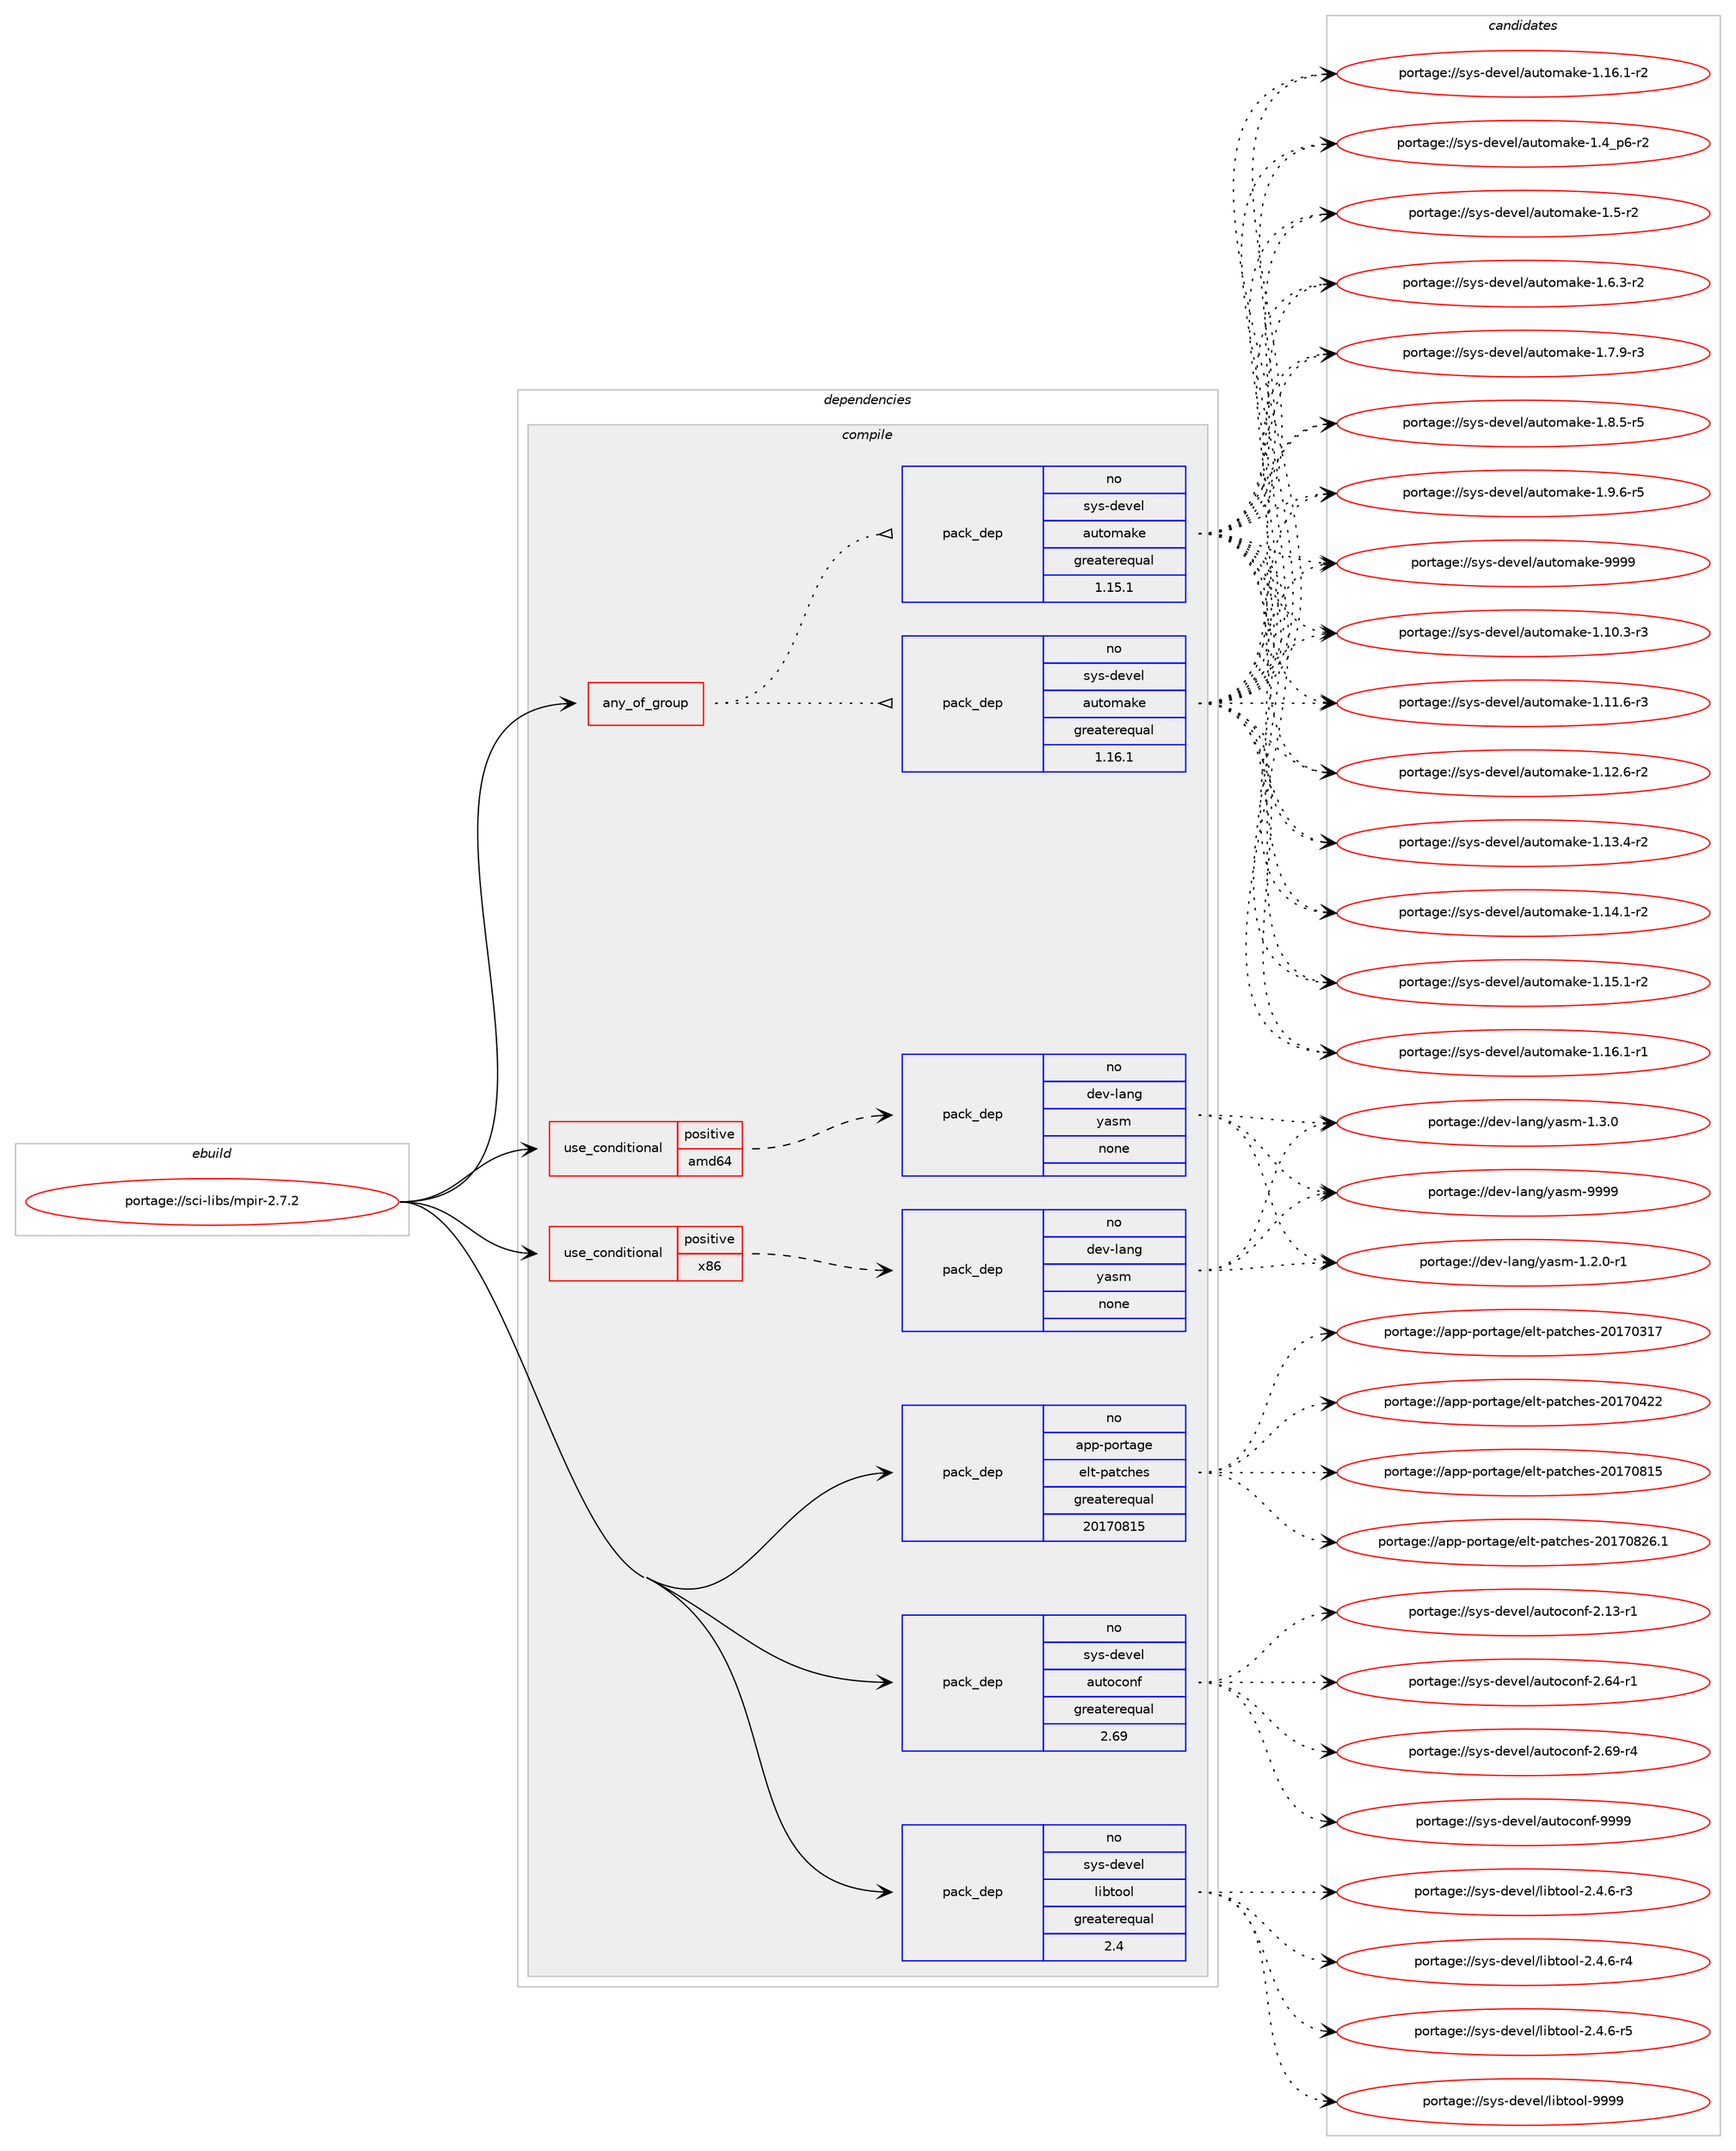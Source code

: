 digraph prolog {

# *************
# Graph options
# *************

newrank=true;
concentrate=true;
compound=true;
graph [rankdir=LR,fontname=Helvetica,fontsize=10,ranksep=1.5];#, ranksep=2.5, nodesep=0.2];
edge  [arrowhead=vee];
node  [fontname=Helvetica,fontsize=10];

# **********
# The ebuild
# **********

subgraph cluster_leftcol {
color=gray;
rank=same;
label=<<i>ebuild</i>>;
id [label="portage://sci-libs/mpir-2.7.2", color=red, width=4, href="../sci-libs/mpir-2.7.2.svg"];
}

# ****************
# The dependencies
# ****************

subgraph cluster_midcol {
color=gray;
label=<<i>dependencies</i>>;
subgraph cluster_compile {
fillcolor="#eeeeee";
style=filled;
label=<<i>compile</i>>;
subgraph any6458 {
dependency391650 [label=<<TABLE BORDER="0" CELLBORDER="1" CELLSPACING="0" CELLPADDING="4"><TR><TD CELLPADDING="10">any_of_group</TD></TR></TABLE>>, shape=none, color=red];subgraph pack288007 {
dependency391651 [label=<<TABLE BORDER="0" CELLBORDER="1" CELLSPACING="0" CELLPADDING="4" WIDTH="220"><TR><TD ROWSPAN="6" CELLPADDING="30">pack_dep</TD></TR><TR><TD WIDTH="110">no</TD></TR><TR><TD>sys-devel</TD></TR><TR><TD>automake</TD></TR><TR><TD>greaterequal</TD></TR><TR><TD>1.16.1</TD></TR></TABLE>>, shape=none, color=blue];
}
dependency391650:e -> dependency391651:w [weight=20,style="dotted",arrowhead="oinv"];
subgraph pack288008 {
dependency391652 [label=<<TABLE BORDER="0" CELLBORDER="1" CELLSPACING="0" CELLPADDING="4" WIDTH="220"><TR><TD ROWSPAN="6" CELLPADDING="30">pack_dep</TD></TR><TR><TD WIDTH="110">no</TD></TR><TR><TD>sys-devel</TD></TR><TR><TD>automake</TD></TR><TR><TD>greaterequal</TD></TR><TR><TD>1.15.1</TD></TR></TABLE>>, shape=none, color=blue];
}
dependency391650:e -> dependency391652:w [weight=20,style="dotted",arrowhead="oinv"];
}
id:e -> dependency391650:w [weight=20,style="solid",arrowhead="vee"];
subgraph cond96981 {
dependency391653 [label=<<TABLE BORDER="0" CELLBORDER="1" CELLSPACING="0" CELLPADDING="4"><TR><TD ROWSPAN="3" CELLPADDING="10">use_conditional</TD></TR><TR><TD>positive</TD></TR><TR><TD>amd64</TD></TR></TABLE>>, shape=none, color=red];
subgraph pack288009 {
dependency391654 [label=<<TABLE BORDER="0" CELLBORDER="1" CELLSPACING="0" CELLPADDING="4" WIDTH="220"><TR><TD ROWSPAN="6" CELLPADDING="30">pack_dep</TD></TR><TR><TD WIDTH="110">no</TD></TR><TR><TD>dev-lang</TD></TR><TR><TD>yasm</TD></TR><TR><TD>none</TD></TR><TR><TD></TD></TR></TABLE>>, shape=none, color=blue];
}
dependency391653:e -> dependency391654:w [weight=20,style="dashed",arrowhead="vee"];
}
id:e -> dependency391653:w [weight=20,style="solid",arrowhead="vee"];
subgraph cond96982 {
dependency391655 [label=<<TABLE BORDER="0" CELLBORDER="1" CELLSPACING="0" CELLPADDING="4"><TR><TD ROWSPAN="3" CELLPADDING="10">use_conditional</TD></TR><TR><TD>positive</TD></TR><TR><TD>x86</TD></TR></TABLE>>, shape=none, color=red];
subgraph pack288010 {
dependency391656 [label=<<TABLE BORDER="0" CELLBORDER="1" CELLSPACING="0" CELLPADDING="4" WIDTH="220"><TR><TD ROWSPAN="6" CELLPADDING="30">pack_dep</TD></TR><TR><TD WIDTH="110">no</TD></TR><TR><TD>dev-lang</TD></TR><TR><TD>yasm</TD></TR><TR><TD>none</TD></TR><TR><TD></TD></TR></TABLE>>, shape=none, color=blue];
}
dependency391655:e -> dependency391656:w [weight=20,style="dashed",arrowhead="vee"];
}
id:e -> dependency391655:w [weight=20,style="solid",arrowhead="vee"];
subgraph pack288011 {
dependency391657 [label=<<TABLE BORDER="0" CELLBORDER="1" CELLSPACING="0" CELLPADDING="4" WIDTH="220"><TR><TD ROWSPAN="6" CELLPADDING="30">pack_dep</TD></TR><TR><TD WIDTH="110">no</TD></TR><TR><TD>app-portage</TD></TR><TR><TD>elt-patches</TD></TR><TR><TD>greaterequal</TD></TR><TR><TD>20170815</TD></TR></TABLE>>, shape=none, color=blue];
}
id:e -> dependency391657:w [weight=20,style="solid",arrowhead="vee"];
subgraph pack288012 {
dependency391658 [label=<<TABLE BORDER="0" CELLBORDER="1" CELLSPACING="0" CELLPADDING="4" WIDTH="220"><TR><TD ROWSPAN="6" CELLPADDING="30">pack_dep</TD></TR><TR><TD WIDTH="110">no</TD></TR><TR><TD>sys-devel</TD></TR><TR><TD>autoconf</TD></TR><TR><TD>greaterequal</TD></TR><TR><TD>2.69</TD></TR></TABLE>>, shape=none, color=blue];
}
id:e -> dependency391658:w [weight=20,style="solid",arrowhead="vee"];
subgraph pack288013 {
dependency391659 [label=<<TABLE BORDER="0" CELLBORDER="1" CELLSPACING="0" CELLPADDING="4" WIDTH="220"><TR><TD ROWSPAN="6" CELLPADDING="30">pack_dep</TD></TR><TR><TD WIDTH="110">no</TD></TR><TR><TD>sys-devel</TD></TR><TR><TD>libtool</TD></TR><TR><TD>greaterequal</TD></TR><TR><TD>2.4</TD></TR></TABLE>>, shape=none, color=blue];
}
id:e -> dependency391659:w [weight=20,style="solid",arrowhead="vee"];
}
subgraph cluster_compileandrun {
fillcolor="#eeeeee";
style=filled;
label=<<i>compile and run</i>>;
}
subgraph cluster_run {
fillcolor="#eeeeee";
style=filled;
label=<<i>run</i>>;
}
}

# **************
# The candidates
# **************

subgraph cluster_choices {
rank=same;
color=gray;
label=<<i>candidates</i>>;

subgraph choice288007 {
color=black;
nodesep=1;
choiceportage11512111545100101118101108479711711611110997107101454946494846514511451 [label="portage://sys-devel/automake-1.10.3-r3", color=red, width=4,href="../sys-devel/automake-1.10.3-r3.svg"];
choiceportage11512111545100101118101108479711711611110997107101454946494946544511451 [label="portage://sys-devel/automake-1.11.6-r3", color=red, width=4,href="../sys-devel/automake-1.11.6-r3.svg"];
choiceportage11512111545100101118101108479711711611110997107101454946495046544511450 [label="portage://sys-devel/automake-1.12.6-r2", color=red, width=4,href="../sys-devel/automake-1.12.6-r2.svg"];
choiceportage11512111545100101118101108479711711611110997107101454946495146524511450 [label="portage://sys-devel/automake-1.13.4-r2", color=red, width=4,href="../sys-devel/automake-1.13.4-r2.svg"];
choiceportage11512111545100101118101108479711711611110997107101454946495246494511450 [label="portage://sys-devel/automake-1.14.1-r2", color=red, width=4,href="../sys-devel/automake-1.14.1-r2.svg"];
choiceportage11512111545100101118101108479711711611110997107101454946495346494511450 [label="portage://sys-devel/automake-1.15.1-r2", color=red, width=4,href="../sys-devel/automake-1.15.1-r2.svg"];
choiceportage11512111545100101118101108479711711611110997107101454946495446494511449 [label="portage://sys-devel/automake-1.16.1-r1", color=red, width=4,href="../sys-devel/automake-1.16.1-r1.svg"];
choiceportage11512111545100101118101108479711711611110997107101454946495446494511450 [label="portage://sys-devel/automake-1.16.1-r2", color=red, width=4,href="../sys-devel/automake-1.16.1-r2.svg"];
choiceportage115121115451001011181011084797117116111109971071014549465295112544511450 [label="portage://sys-devel/automake-1.4_p6-r2", color=red, width=4,href="../sys-devel/automake-1.4_p6-r2.svg"];
choiceportage11512111545100101118101108479711711611110997107101454946534511450 [label="portage://sys-devel/automake-1.5-r2", color=red, width=4,href="../sys-devel/automake-1.5-r2.svg"];
choiceportage115121115451001011181011084797117116111109971071014549465446514511450 [label="portage://sys-devel/automake-1.6.3-r2", color=red, width=4,href="../sys-devel/automake-1.6.3-r2.svg"];
choiceportage115121115451001011181011084797117116111109971071014549465546574511451 [label="portage://sys-devel/automake-1.7.9-r3", color=red, width=4,href="../sys-devel/automake-1.7.9-r3.svg"];
choiceportage115121115451001011181011084797117116111109971071014549465646534511453 [label="portage://sys-devel/automake-1.8.5-r5", color=red, width=4,href="../sys-devel/automake-1.8.5-r5.svg"];
choiceportage115121115451001011181011084797117116111109971071014549465746544511453 [label="portage://sys-devel/automake-1.9.6-r5", color=red, width=4,href="../sys-devel/automake-1.9.6-r5.svg"];
choiceportage115121115451001011181011084797117116111109971071014557575757 [label="portage://sys-devel/automake-9999", color=red, width=4,href="../sys-devel/automake-9999.svg"];
dependency391651:e -> choiceportage11512111545100101118101108479711711611110997107101454946494846514511451:w [style=dotted,weight="100"];
dependency391651:e -> choiceportage11512111545100101118101108479711711611110997107101454946494946544511451:w [style=dotted,weight="100"];
dependency391651:e -> choiceportage11512111545100101118101108479711711611110997107101454946495046544511450:w [style=dotted,weight="100"];
dependency391651:e -> choiceportage11512111545100101118101108479711711611110997107101454946495146524511450:w [style=dotted,weight="100"];
dependency391651:e -> choiceportage11512111545100101118101108479711711611110997107101454946495246494511450:w [style=dotted,weight="100"];
dependency391651:e -> choiceportage11512111545100101118101108479711711611110997107101454946495346494511450:w [style=dotted,weight="100"];
dependency391651:e -> choiceportage11512111545100101118101108479711711611110997107101454946495446494511449:w [style=dotted,weight="100"];
dependency391651:e -> choiceportage11512111545100101118101108479711711611110997107101454946495446494511450:w [style=dotted,weight="100"];
dependency391651:e -> choiceportage115121115451001011181011084797117116111109971071014549465295112544511450:w [style=dotted,weight="100"];
dependency391651:e -> choiceportage11512111545100101118101108479711711611110997107101454946534511450:w [style=dotted,weight="100"];
dependency391651:e -> choiceportage115121115451001011181011084797117116111109971071014549465446514511450:w [style=dotted,weight="100"];
dependency391651:e -> choiceportage115121115451001011181011084797117116111109971071014549465546574511451:w [style=dotted,weight="100"];
dependency391651:e -> choiceportage115121115451001011181011084797117116111109971071014549465646534511453:w [style=dotted,weight="100"];
dependency391651:e -> choiceportage115121115451001011181011084797117116111109971071014549465746544511453:w [style=dotted,weight="100"];
dependency391651:e -> choiceportage115121115451001011181011084797117116111109971071014557575757:w [style=dotted,weight="100"];
}
subgraph choice288008 {
color=black;
nodesep=1;
choiceportage11512111545100101118101108479711711611110997107101454946494846514511451 [label="portage://sys-devel/automake-1.10.3-r3", color=red, width=4,href="../sys-devel/automake-1.10.3-r3.svg"];
choiceportage11512111545100101118101108479711711611110997107101454946494946544511451 [label="portage://sys-devel/automake-1.11.6-r3", color=red, width=4,href="../sys-devel/automake-1.11.6-r3.svg"];
choiceportage11512111545100101118101108479711711611110997107101454946495046544511450 [label="portage://sys-devel/automake-1.12.6-r2", color=red, width=4,href="../sys-devel/automake-1.12.6-r2.svg"];
choiceportage11512111545100101118101108479711711611110997107101454946495146524511450 [label="portage://sys-devel/automake-1.13.4-r2", color=red, width=4,href="../sys-devel/automake-1.13.4-r2.svg"];
choiceportage11512111545100101118101108479711711611110997107101454946495246494511450 [label="portage://sys-devel/automake-1.14.1-r2", color=red, width=4,href="../sys-devel/automake-1.14.1-r2.svg"];
choiceportage11512111545100101118101108479711711611110997107101454946495346494511450 [label="portage://sys-devel/automake-1.15.1-r2", color=red, width=4,href="../sys-devel/automake-1.15.1-r2.svg"];
choiceportage11512111545100101118101108479711711611110997107101454946495446494511449 [label="portage://sys-devel/automake-1.16.1-r1", color=red, width=4,href="../sys-devel/automake-1.16.1-r1.svg"];
choiceportage11512111545100101118101108479711711611110997107101454946495446494511450 [label="portage://sys-devel/automake-1.16.1-r2", color=red, width=4,href="../sys-devel/automake-1.16.1-r2.svg"];
choiceportage115121115451001011181011084797117116111109971071014549465295112544511450 [label="portage://sys-devel/automake-1.4_p6-r2", color=red, width=4,href="../sys-devel/automake-1.4_p6-r2.svg"];
choiceportage11512111545100101118101108479711711611110997107101454946534511450 [label="portage://sys-devel/automake-1.5-r2", color=red, width=4,href="../sys-devel/automake-1.5-r2.svg"];
choiceportage115121115451001011181011084797117116111109971071014549465446514511450 [label="portage://sys-devel/automake-1.6.3-r2", color=red, width=4,href="../sys-devel/automake-1.6.3-r2.svg"];
choiceportage115121115451001011181011084797117116111109971071014549465546574511451 [label="portage://sys-devel/automake-1.7.9-r3", color=red, width=4,href="../sys-devel/automake-1.7.9-r3.svg"];
choiceportage115121115451001011181011084797117116111109971071014549465646534511453 [label="portage://sys-devel/automake-1.8.5-r5", color=red, width=4,href="../sys-devel/automake-1.8.5-r5.svg"];
choiceportage115121115451001011181011084797117116111109971071014549465746544511453 [label="portage://sys-devel/automake-1.9.6-r5", color=red, width=4,href="../sys-devel/automake-1.9.6-r5.svg"];
choiceportage115121115451001011181011084797117116111109971071014557575757 [label="portage://sys-devel/automake-9999", color=red, width=4,href="../sys-devel/automake-9999.svg"];
dependency391652:e -> choiceportage11512111545100101118101108479711711611110997107101454946494846514511451:w [style=dotted,weight="100"];
dependency391652:e -> choiceportage11512111545100101118101108479711711611110997107101454946494946544511451:w [style=dotted,weight="100"];
dependency391652:e -> choiceportage11512111545100101118101108479711711611110997107101454946495046544511450:w [style=dotted,weight="100"];
dependency391652:e -> choiceportage11512111545100101118101108479711711611110997107101454946495146524511450:w [style=dotted,weight="100"];
dependency391652:e -> choiceportage11512111545100101118101108479711711611110997107101454946495246494511450:w [style=dotted,weight="100"];
dependency391652:e -> choiceportage11512111545100101118101108479711711611110997107101454946495346494511450:w [style=dotted,weight="100"];
dependency391652:e -> choiceportage11512111545100101118101108479711711611110997107101454946495446494511449:w [style=dotted,weight="100"];
dependency391652:e -> choiceportage11512111545100101118101108479711711611110997107101454946495446494511450:w [style=dotted,weight="100"];
dependency391652:e -> choiceportage115121115451001011181011084797117116111109971071014549465295112544511450:w [style=dotted,weight="100"];
dependency391652:e -> choiceportage11512111545100101118101108479711711611110997107101454946534511450:w [style=dotted,weight="100"];
dependency391652:e -> choiceportage115121115451001011181011084797117116111109971071014549465446514511450:w [style=dotted,weight="100"];
dependency391652:e -> choiceportage115121115451001011181011084797117116111109971071014549465546574511451:w [style=dotted,weight="100"];
dependency391652:e -> choiceportage115121115451001011181011084797117116111109971071014549465646534511453:w [style=dotted,weight="100"];
dependency391652:e -> choiceportage115121115451001011181011084797117116111109971071014549465746544511453:w [style=dotted,weight="100"];
dependency391652:e -> choiceportage115121115451001011181011084797117116111109971071014557575757:w [style=dotted,weight="100"];
}
subgraph choice288009 {
color=black;
nodesep=1;
choiceportage100101118451089711010347121971151094549465046484511449 [label="portage://dev-lang/yasm-1.2.0-r1", color=red, width=4,href="../dev-lang/yasm-1.2.0-r1.svg"];
choiceportage10010111845108971101034712197115109454946514648 [label="portage://dev-lang/yasm-1.3.0", color=red, width=4,href="../dev-lang/yasm-1.3.0.svg"];
choiceportage100101118451089711010347121971151094557575757 [label="portage://dev-lang/yasm-9999", color=red, width=4,href="../dev-lang/yasm-9999.svg"];
dependency391654:e -> choiceportage100101118451089711010347121971151094549465046484511449:w [style=dotted,weight="100"];
dependency391654:e -> choiceportage10010111845108971101034712197115109454946514648:w [style=dotted,weight="100"];
dependency391654:e -> choiceportage100101118451089711010347121971151094557575757:w [style=dotted,weight="100"];
}
subgraph choice288010 {
color=black;
nodesep=1;
choiceportage100101118451089711010347121971151094549465046484511449 [label="portage://dev-lang/yasm-1.2.0-r1", color=red, width=4,href="../dev-lang/yasm-1.2.0-r1.svg"];
choiceportage10010111845108971101034712197115109454946514648 [label="portage://dev-lang/yasm-1.3.0", color=red, width=4,href="../dev-lang/yasm-1.3.0.svg"];
choiceportage100101118451089711010347121971151094557575757 [label="portage://dev-lang/yasm-9999", color=red, width=4,href="../dev-lang/yasm-9999.svg"];
dependency391656:e -> choiceportage100101118451089711010347121971151094549465046484511449:w [style=dotted,weight="100"];
dependency391656:e -> choiceportage10010111845108971101034712197115109454946514648:w [style=dotted,weight="100"];
dependency391656:e -> choiceportage100101118451089711010347121971151094557575757:w [style=dotted,weight="100"];
}
subgraph choice288011 {
color=black;
nodesep=1;
choiceportage97112112451121111141169710310147101108116451129711699104101115455048495548514955 [label="portage://app-portage/elt-patches-20170317", color=red, width=4,href="../app-portage/elt-patches-20170317.svg"];
choiceportage97112112451121111141169710310147101108116451129711699104101115455048495548525050 [label="portage://app-portage/elt-patches-20170422", color=red, width=4,href="../app-portage/elt-patches-20170422.svg"];
choiceportage97112112451121111141169710310147101108116451129711699104101115455048495548564953 [label="portage://app-portage/elt-patches-20170815", color=red, width=4,href="../app-portage/elt-patches-20170815.svg"];
choiceportage971121124511211111411697103101471011081164511297116991041011154550484955485650544649 [label="portage://app-portage/elt-patches-20170826.1", color=red, width=4,href="../app-portage/elt-patches-20170826.1.svg"];
dependency391657:e -> choiceportage97112112451121111141169710310147101108116451129711699104101115455048495548514955:w [style=dotted,weight="100"];
dependency391657:e -> choiceportage97112112451121111141169710310147101108116451129711699104101115455048495548525050:w [style=dotted,weight="100"];
dependency391657:e -> choiceportage97112112451121111141169710310147101108116451129711699104101115455048495548564953:w [style=dotted,weight="100"];
dependency391657:e -> choiceportage971121124511211111411697103101471011081164511297116991041011154550484955485650544649:w [style=dotted,weight="100"];
}
subgraph choice288012 {
color=black;
nodesep=1;
choiceportage1151211154510010111810110847971171161119911111010245504649514511449 [label="portage://sys-devel/autoconf-2.13-r1", color=red, width=4,href="../sys-devel/autoconf-2.13-r1.svg"];
choiceportage1151211154510010111810110847971171161119911111010245504654524511449 [label="portage://sys-devel/autoconf-2.64-r1", color=red, width=4,href="../sys-devel/autoconf-2.64-r1.svg"];
choiceportage1151211154510010111810110847971171161119911111010245504654574511452 [label="portage://sys-devel/autoconf-2.69-r4", color=red, width=4,href="../sys-devel/autoconf-2.69-r4.svg"];
choiceportage115121115451001011181011084797117116111991111101024557575757 [label="portage://sys-devel/autoconf-9999", color=red, width=4,href="../sys-devel/autoconf-9999.svg"];
dependency391658:e -> choiceportage1151211154510010111810110847971171161119911111010245504649514511449:w [style=dotted,weight="100"];
dependency391658:e -> choiceportage1151211154510010111810110847971171161119911111010245504654524511449:w [style=dotted,weight="100"];
dependency391658:e -> choiceportage1151211154510010111810110847971171161119911111010245504654574511452:w [style=dotted,weight="100"];
dependency391658:e -> choiceportage115121115451001011181011084797117116111991111101024557575757:w [style=dotted,weight="100"];
}
subgraph choice288013 {
color=black;
nodesep=1;
choiceportage1151211154510010111810110847108105981161111111084550465246544511451 [label="portage://sys-devel/libtool-2.4.6-r3", color=red, width=4,href="../sys-devel/libtool-2.4.6-r3.svg"];
choiceportage1151211154510010111810110847108105981161111111084550465246544511452 [label="portage://sys-devel/libtool-2.4.6-r4", color=red, width=4,href="../sys-devel/libtool-2.4.6-r4.svg"];
choiceportage1151211154510010111810110847108105981161111111084550465246544511453 [label="portage://sys-devel/libtool-2.4.6-r5", color=red, width=4,href="../sys-devel/libtool-2.4.6-r5.svg"];
choiceportage1151211154510010111810110847108105981161111111084557575757 [label="portage://sys-devel/libtool-9999", color=red, width=4,href="../sys-devel/libtool-9999.svg"];
dependency391659:e -> choiceportage1151211154510010111810110847108105981161111111084550465246544511451:w [style=dotted,weight="100"];
dependency391659:e -> choiceportage1151211154510010111810110847108105981161111111084550465246544511452:w [style=dotted,weight="100"];
dependency391659:e -> choiceportage1151211154510010111810110847108105981161111111084550465246544511453:w [style=dotted,weight="100"];
dependency391659:e -> choiceportage1151211154510010111810110847108105981161111111084557575757:w [style=dotted,weight="100"];
}
}

}
